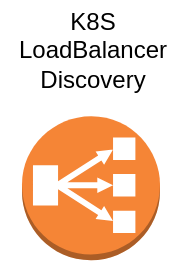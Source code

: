 <mxfile version="17.1.3" type="github">
  <diagram id="Ht1M8jgEwFfnCIfOTk4-" name="Page-1">
    <mxGraphModel dx="2112" dy="1042" grid="1" gridSize="10" guides="1" tooltips="1" connect="1" arrows="1" fold="1" page="1" pageScale="1" pageWidth="1169" pageHeight="827" math="0" shadow="0">
      <root>
        <mxCell id="0" />
        <mxCell id="1" parent="0" />
        <mxCell id="HvEl3XydUEswTJVLT-U7-11" value="" style="outlineConnect=0;dashed=0;verticalLabelPosition=bottom;verticalAlign=top;align=center;html=1;shape=mxgraph.aws3.classic_load_balancer;fillColor=#F58536;gradientColor=none;" parent="1" vertex="1">
          <mxGeometry x="71" y="98.08" width="69" height="72" as="geometry" />
        </mxCell>
        <mxCell id="HvEl3XydUEswTJVLT-U7-13" value="K8S&lt;br&gt;LoadBalancer&lt;br&gt;Discovery&lt;br&gt;" style="text;html=1;align=center;verticalAlign=middle;resizable=0;points=[];autosize=1;strokeColor=none;fillColor=none;" parent="1" vertex="1">
          <mxGeometry x="60.5" y="40" width="90" height="50" as="geometry" />
        </mxCell>
      </root>
    </mxGraphModel>
  </diagram>
</mxfile>
